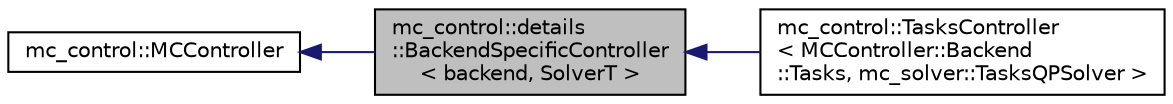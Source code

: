 digraph "mc_control::details::BackendSpecificController&lt; backend, SolverT &gt;"
{
 // INTERACTIVE_SVG=YES
  edge [fontname="Helvetica",fontsize="10",labelfontname="Helvetica",labelfontsize="10"];
  node [fontname="Helvetica",fontsize="10",shape=record];
  rankdir="LR";
  Node0 [label="mc_control::details\l::BackendSpecificController\l\< backend, SolverT \>",height=0.2,width=0.4,color="black", fillcolor="grey75", style="filled", fontcolor="black"];
  Node1 -> Node0 [dir="back",color="midnightblue",fontsize="10",style="solid",fontname="Helvetica"];
  Node1 [label="mc_control::MCController",height=0.2,width=0.4,color="black", fillcolor="white", style="filled",URL="$structmc__control_1_1MCController.html",tooltip="MCController is the base class to implement all controllers. It assumes that at least two robots are ..."];
  Node0 -> Node2 [dir="back",color="midnightblue",fontsize="10",style="solid",fontname="Helvetica"];
  Node2 [label="mc_control::TasksController\l\< MCController::Backend\l::Tasks, mc_solver::TasksQPSolver \>",height=0.2,width=0.4,color="black", fillcolor="white", style="filled",URL="$structmc__control_1_1TasksController.html"];
}
